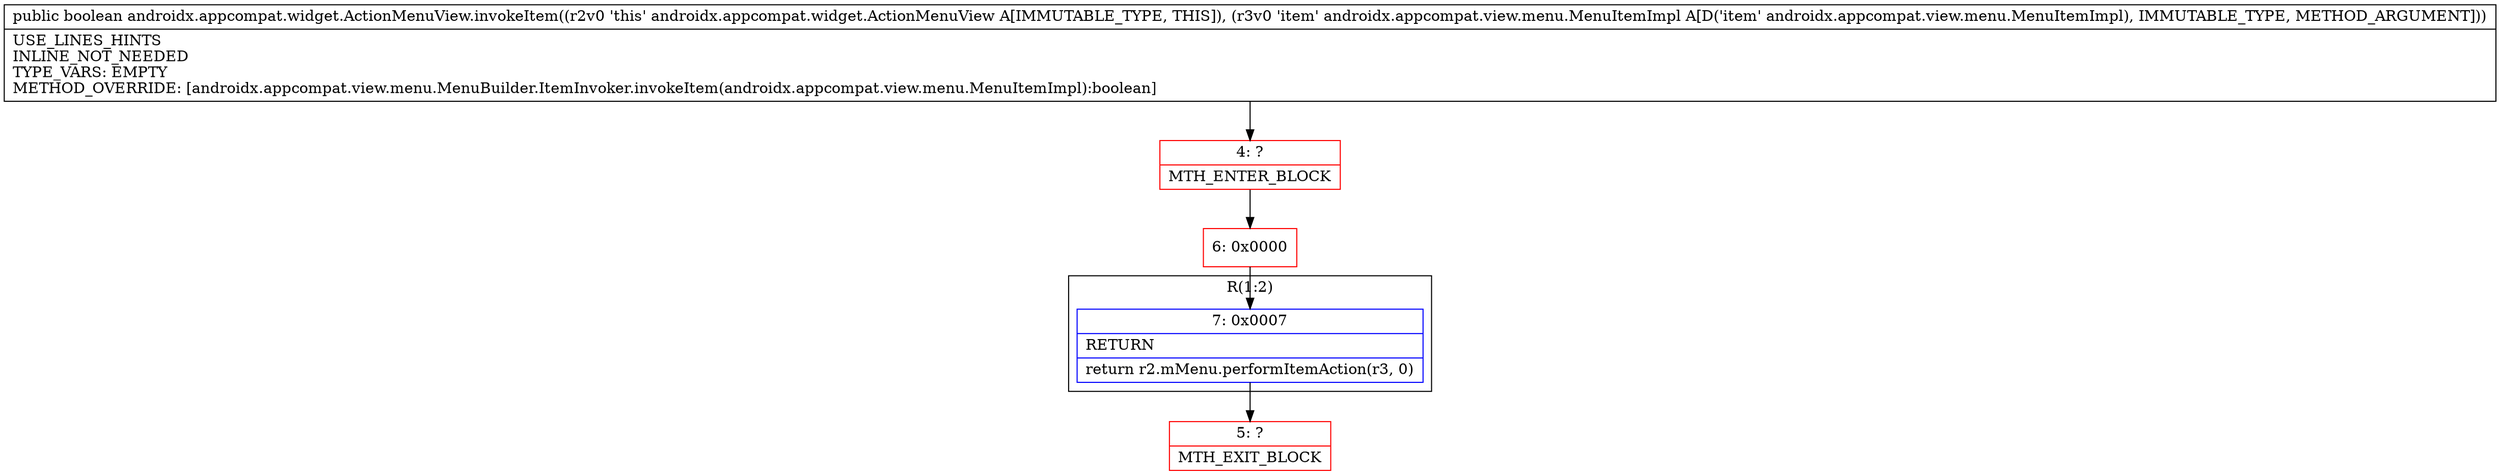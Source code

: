 digraph "CFG forandroidx.appcompat.widget.ActionMenuView.invokeItem(Landroidx\/appcompat\/view\/menu\/MenuItemImpl;)Z" {
subgraph cluster_Region_1077564262 {
label = "R(1:2)";
node [shape=record,color=blue];
Node_7 [shape=record,label="{7\:\ 0x0007|RETURN\l|return r2.mMenu.performItemAction(r3, 0)\l}"];
}
Node_4 [shape=record,color=red,label="{4\:\ ?|MTH_ENTER_BLOCK\l}"];
Node_6 [shape=record,color=red,label="{6\:\ 0x0000}"];
Node_5 [shape=record,color=red,label="{5\:\ ?|MTH_EXIT_BLOCK\l}"];
MethodNode[shape=record,label="{public boolean androidx.appcompat.widget.ActionMenuView.invokeItem((r2v0 'this' androidx.appcompat.widget.ActionMenuView A[IMMUTABLE_TYPE, THIS]), (r3v0 'item' androidx.appcompat.view.menu.MenuItemImpl A[D('item' androidx.appcompat.view.menu.MenuItemImpl), IMMUTABLE_TYPE, METHOD_ARGUMENT]))  | USE_LINES_HINTS\lINLINE_NOT_NEEDED\lTYPE_VARS: EMPTY\lMETHOD_OVERRIDE: [androidx.appcompat.view.menu.MenuBuilder.ItemInvoker.invokeItem(androidx.appcompat.view.menu.MenuItemImpl):boolean]\l}"];
MethodNode -> Node_4;Node_7 -> Node_5;
Node_4 -> Node_6;
Node_6 -> Node_7;
}

